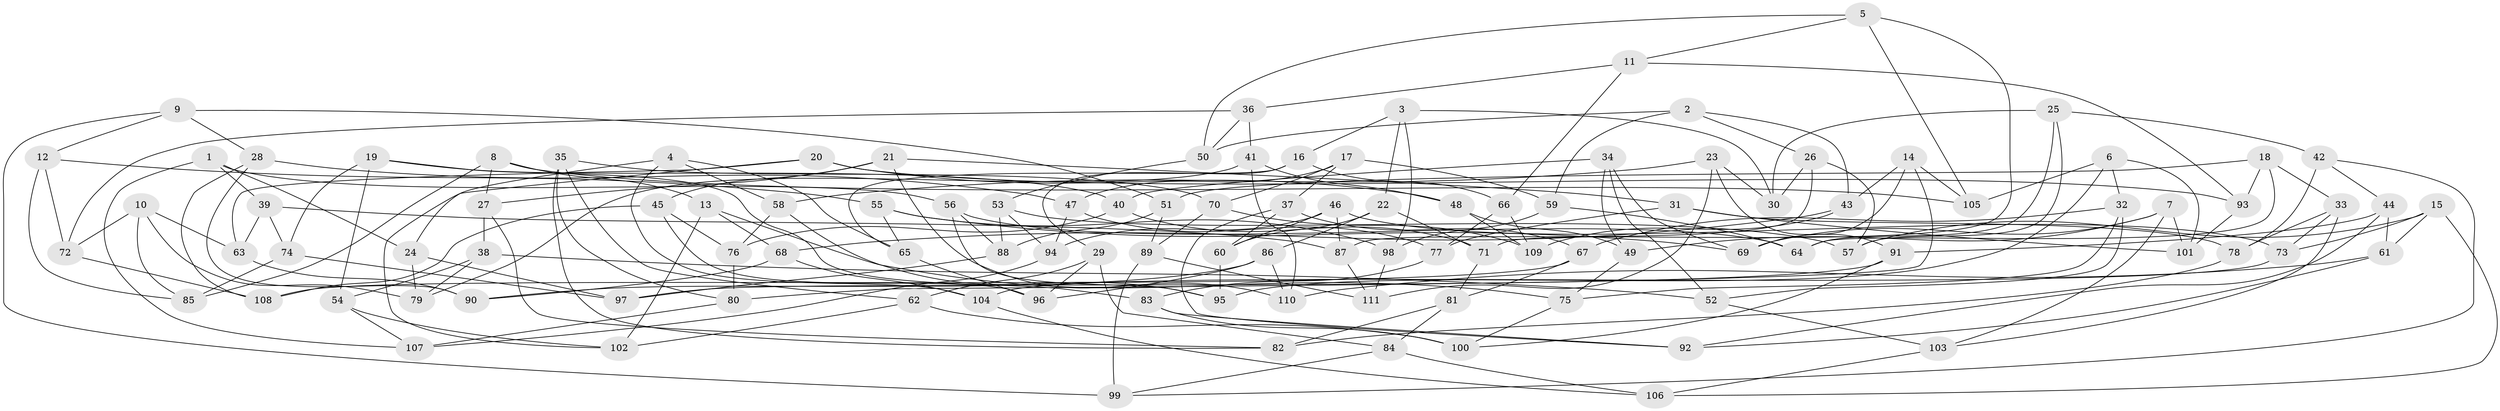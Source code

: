 // Generated by graph-tools (version 1.1) at 2025/56/03/09/25 04:56:47]
// undirected, 111 vertices, 222 edges
graph export_dot {
graph [start="1"]
  node [color=gray90,style=filled];
  1;
  2;
  3;
  4;
  5;
  6;
  7;
  8;
  9;
  10;
  11;
  12;
  13;
  14;
  15;
  16;
  17;
  18;
  19;
  20;
  21;
  22;
  23;
  24;
  25;
  26;
  27;
  28;
  29;
  30;
  31;
  32;
  33;
  34;
  35;
  36;
  37;
  38;
  39;
  40;
  41;
  42;
  43;
  44;
  45;
  46;
  47;
  48;
  49;
  50;
  51;
  52;
  53;
  54;
  55;
  56;
  57;
  58;
  59;
  60;
  61;
  62;
  63;
  64;
  65;
  66;
  67;
  68;
  69;
  70;
  71;
  72;
  73;
  74;
  75;
  76;
  77;
  78;
  79;
  80;
  81;
  82;
  83;
  84;
  85;
  86;
  87;
  88;
  89;
  90;
  91;
  92;
  93;
  94;
  95;
  96;
  97;
  98;
  99;
  100;
  101;
  102;
  103;
  104;
  105;
  106;
  107;
  108;
  109;
  110;
  111;
  1 -- 39;
  1 -- 24;
  1 -- 56;
  1 -- 107;
  2 -- 26;
  2 -- 50;
  2 -- 43;
  2 -- 59;
  3 -- 30;
  3 -- 22;
  3 -- 16;
  3 -- 98;
  4 -- 24;
  4 -- 58;
  4 -- 65;
  4 -- 104;
  5 -- 50;
  5 -- 71;
  5 -- 105;
  5 -- 11;
  6 -- 32;
  6 -- 95;
  6 -- 105;
  6 -- 101;
  7 -- 101;
  7 -- 69;
  7 -- 49;
  7 -- 103;
  8 -- 85;
  8 -- 27;
  8 -- 105;
  8 -- 13;
  9 -- 99;
  9 -- 12;
  9 -- 51;
  9 -- 28;
  10 -- 85;
  10 -- 72;
  10 -- 63;
  10 -- 79;
  11 -- 36;
  11 -- 66;
  11 -- 93;
  12 -- 55;
  12 -- 72;
  12 -- 85;
  13 -- 68;
  13 -- 75;
  13 -- 102;
  14 -- 69;
  14 -- 105;
  14 -- 43;
  14 -- 80;
  15 -- 73;
  15 -- 61;
  15 -- 106;
  15 -- 57;
  16 -- 29;
  16 -- 65;
  16 -- 66;
  17 -- 70;
  17 -- 37;
  17 -- 59;
  17 -- 47;
  18 -- 93;
  18 -- 64;
  18 -- 33;
  18 -- 51;
  19 -- 54;
  19 -- 74;
  19 -- 83;
  19 -- 40;
  20 -- 102;
  20 -- 63;
  20 -- 48;
  20 -- 93;
  21 -- 31;
  21 -- 45;
  21 -- 110;
  21 -- 27;
  22 -- 60;
  22 -- 71;
  22 -- 86;
  23 -- 111;
  23 -- 91;
  23 -- 30;
  23 -- 58;
  24 -- 79;
  24 -- 97;
  25 -- 57;
  25 -- 30;
  25 -- 42;
  25 -- 64;
  26 -- 87;
  26 -- 57;
  26 -- 30;
  27 -- 82;
  27 -- 38;
  28 -- 47;
  28 -- 108;
  28 -- 90;
  29 -- 84;
  29 -- 96;
  29 -- 62;
  31 -- 101;
  31 -- 78;
  31 -- 77;
  32 -- 75;
  32 -- 52;
  32 -- 67;
  33 -- 73;
  33 -- 78;
  33 -- 103;
  34 -- 69;
  34 -- 40;
  34 -- 49;
  34 -- 52;
  35 -- 62;
  35 -- 82;
  35 -- 70;
  35 -- 80;
  36 -- 41;
  36 -- 50;
  36 -- 72;
  37 -- 92;
  37 -- 67;
  37 -- 60;
  38 -- 79;
  38 -- 52;
  38 -- 54;
  39 -- 63;
  39 -- 87;
  39 -- 74;
  40 -- 71;
  40 -- 76;
  41 -- 79;
  41 -- 110;
  41 -- 48;
  42 -- 78;
  42 -- 99;
  42 -- 44;
  43 -- 68;
  43 -- 109;
  44 -- 92;
  44 -- 91;
  44 -- 61;
  45 -- 108;
  45 -- 96;
  45 -- 76;
  46 -- 60;
  46 -- 94;
  46 -- 87;
  46 -- 73;
  47 -- 94;
  47 -- 77;
  48 -- 109;
  48 -- 49;
  49 -- 75;
  50 -- 53;
  51 -- 89;
  51 -- 88;
  52 -- 103;
  53 -- 94;
  53 -- 88;
  53 -- 57;
  54 -- 107;
  54 -- 102;
  55 -- 98;
  55 -- 65;
  55 -- 69;
  56 -- 95;
  56 -- 64;
  56 -- 88;
  58 -- 95;
  58 -- 76;
  59 -- 64;
  59 -- 98;
  60 -- 95;
  61 -- 110;
  61 -- 92;
  62 -- 100;
  62 -- 102;
  63 -- 90;
  65 -- 96;
  66 -- 109;
  66 -- 77;
  67 -- 81;
  67 -- 108;
  68 -- 104;
  68 -- 90;
  70 -- 109;
  70 -- 89;
  71 -- 81;
  72 -- 108;
  73 -- 104;
  74 -- 85;
  74 -- 97;
  75 -- 100;
  76 -- 80;
  77 -- 83;
  78 -- 82;
  80 -- 107;
  81 -- 84;
  81 -- 82;
  83 -- 100;
  83 -- 92;
  84 -- 99;
  84 -- 106;
  86 -- 110;
  86 -- 96;
  86 -- 90;
  87 -- 111;
  88 -- 97;
  89 -- 111;
  89 -- 99;
  91 -- 97;
  91 -- 100;
  93 -- 101;
  94 -- 107;
  98 -- 111;
  103 -- 106;
  104 -- 106;
}
